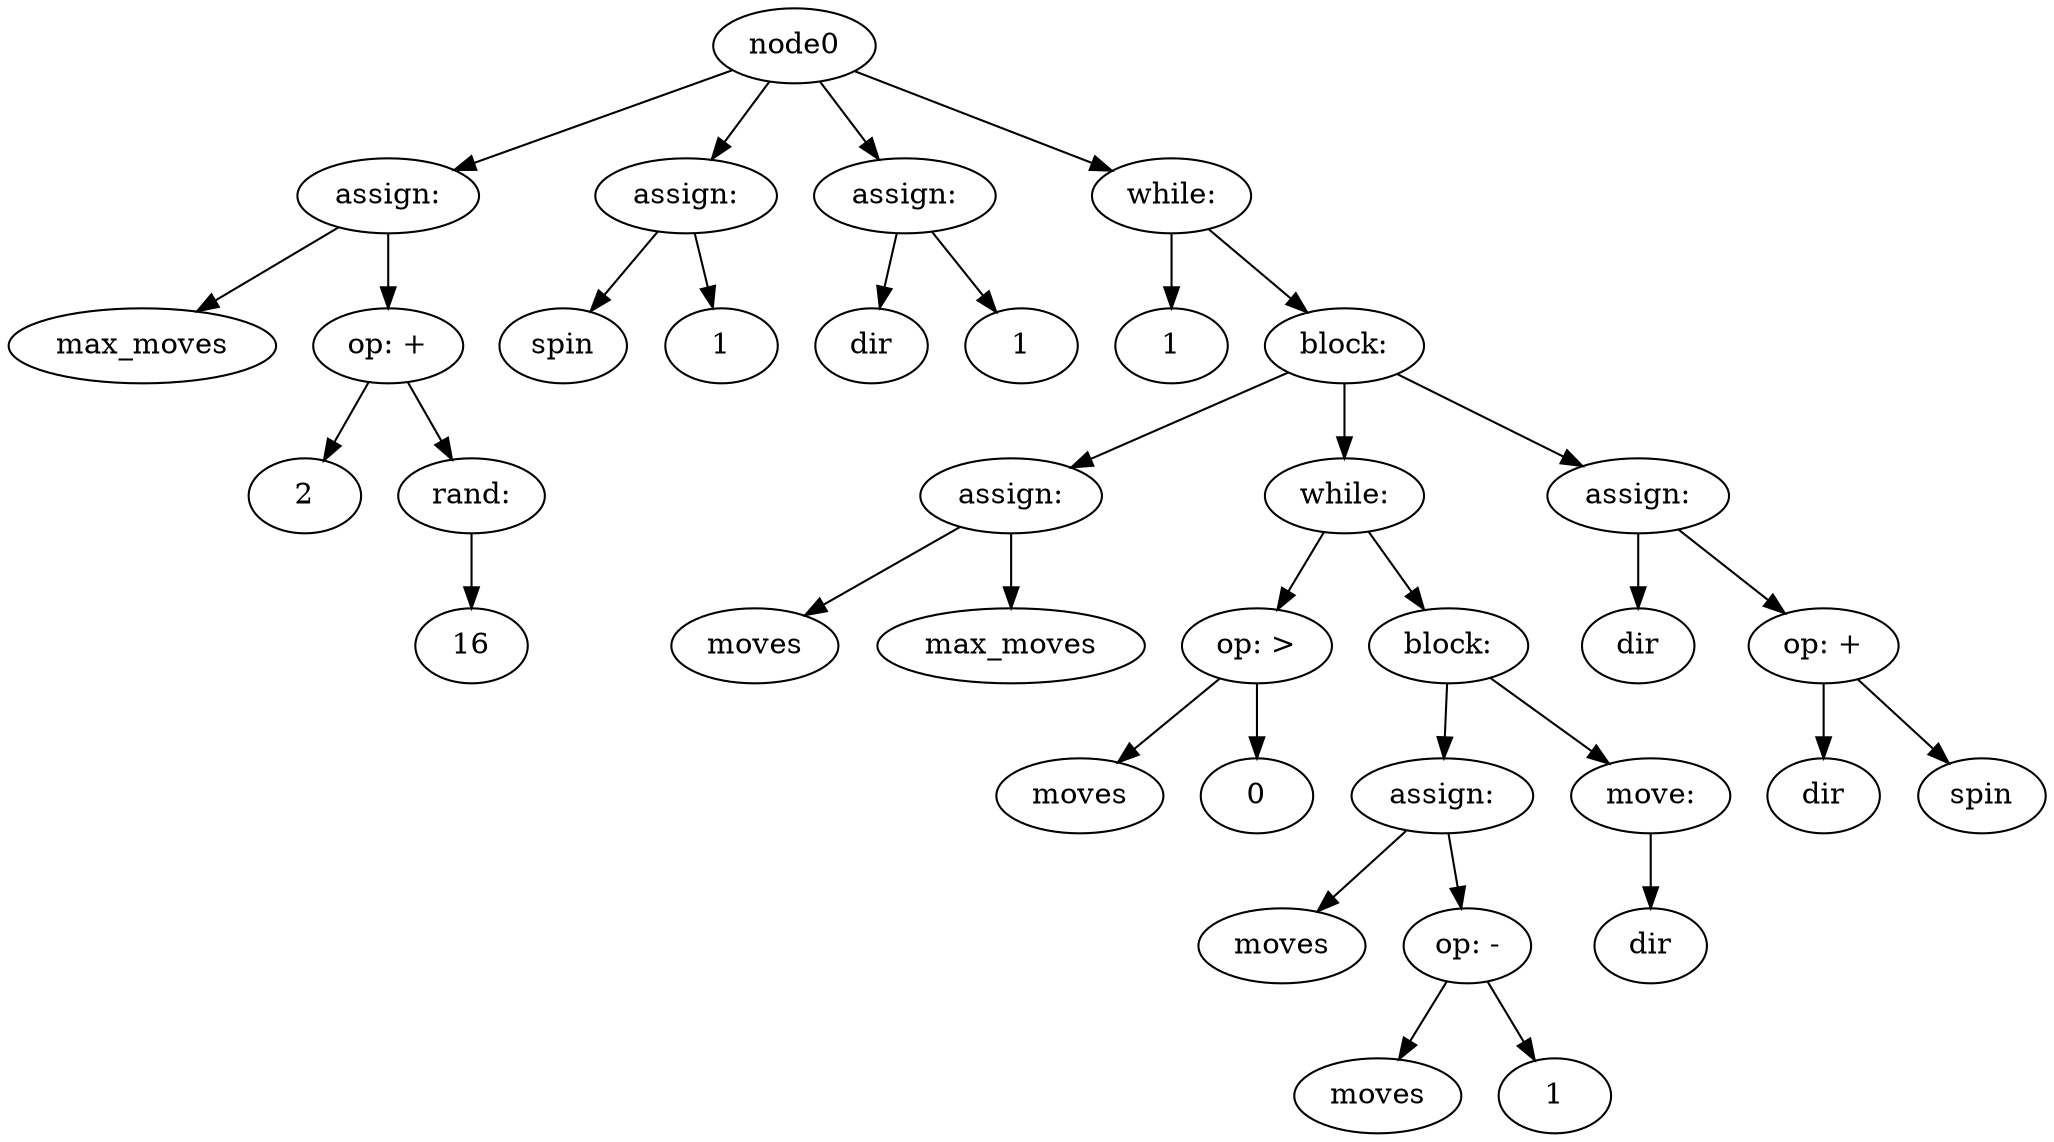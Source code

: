 digraph G {
node111 [ label = "assign:"];
node0 -> node111;
node106 [ label = "max_moves"];
node111 -> node106;
node107 [ label = "2"];
node110 -> node107;
node110 [ label = "op: +"];
node109 [ label = "rand:"];
node110 -> node109;
node108 [ label = "16"];
node109 -> node108;
node111 -> node110;
node114 [ label = "assign:"];
node0 -> node114;
node112 [ label = "spin"];
node114 -> node112;
node113 [ label = "1"];
node114 -> node113;
node117 [ label = "assign:"];
node0 -> node117;
node115 [ label = "dir"];
node117 -> node115;
node116 [ label = "1"];
node117 -> node116;
node140 [ label = "while:"];
node0 -> node140;
node118 [ label = "1"];
node140 -> node118;
node119 [ label = "block:" ];
node140 -> node119;
node122 [ label = "assign:"];
node119 -> node122;
node120 [ label = "moves"];
node122 -> node120;
node121 [ label = "max_moves"];
node122 -> node121;
node134 [ label = "while:"];
node119 -> node134;
node123 [ label = "moves"];
node125 -> node123;
node125 [ label = "op: >"];
node124 [ label = "0"];
node125 -> node124;
node134 -> node125;
node126 [ label = "block:" ];
node134 -> node126;
node131 [ label = "assign:"];
node126 -> node131;
node127 [ label = "moves"];
node131 -> node127;
node128 [ label = "moves"];
node130 -> node128;
node130 [ label = "op: -"];
node129 [ label = "1"];
node130 -> node129;
node131 -> node130;
node133 [ label = "move:"];
node126 -> node133;
node132 [ label = "dir"];
node133 -> node132;
node139 [ label = "assign:"];
node119 -> node139;
node135 [ label = "dir"];
node139 -> node135;
node136 [ label = "dir"];
node138 -> node136;
node138 [ label = "op: +"];
node137 [ label = "spin"];
node138 -> node137;
node139 -> node138;

}
